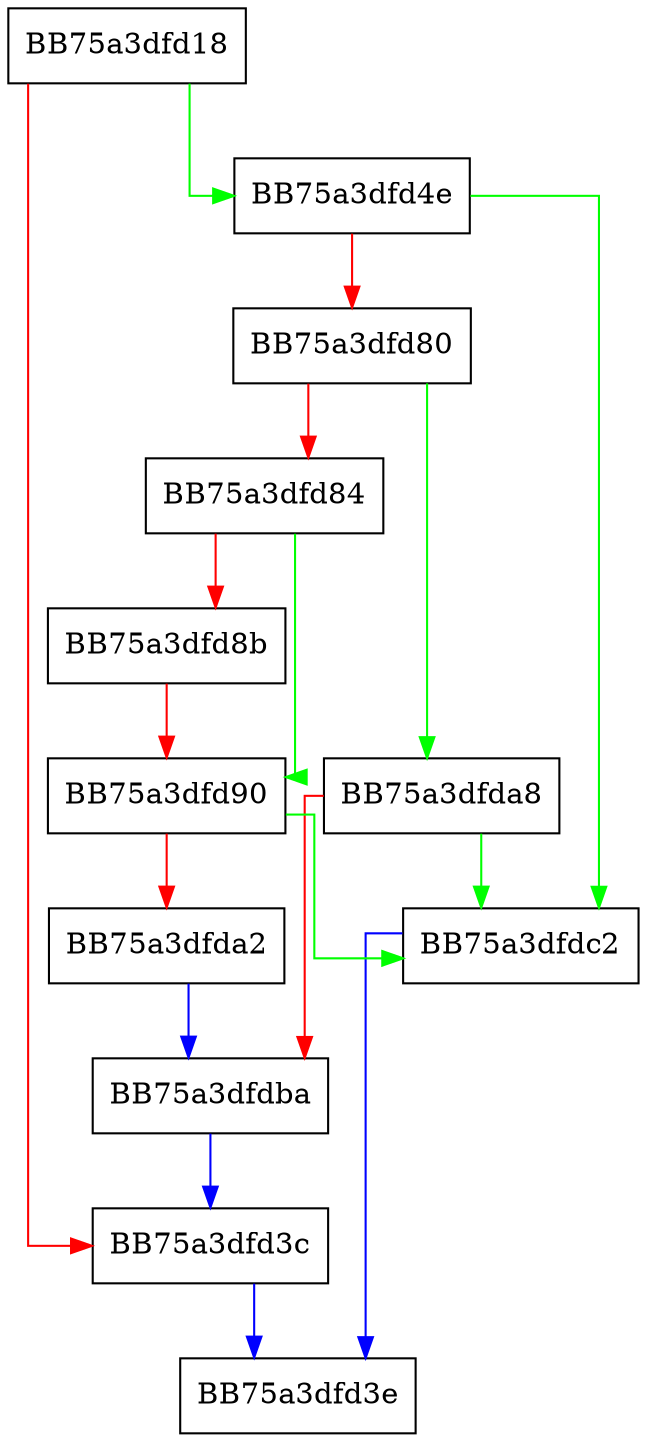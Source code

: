 digraph ReserveStorSize {
  node [shape="box"];
  graph [splines=ortho];
  BB75a3dfd18 -> BB75a3dfd4e [color="green"];
  BB75a3dfd18 -> BB75a3dfd3c [color="red"];
  BB75a3dfd3c -> BB75a3dfd3e [color="blue"];
  BB75a3dfd4e -> BB75a3dfdc2 [color="green"];
  BB75a3dfd4e -> BB75a3dfd80 [color="red"];
  BB75a3dfd80 -> BB75a3dfda8 [color="green"];
  BB75a3dfd80 -> BB75a3dfd84 [color="red"];
  BB75a3dfd84 -> BB75a3dfd90 [color="green"];
  BB75a3dfd84 -> BB75a3dfd8b [color="red"];
  BB75a3dfd8b -> BB75a3dfd90 [color="red"];
  BB75a3dfd90 -> BB75a3dfdc2 [color="green"];
  BB75a3dfd90 -> BB75a3dfda2 [color="red"];
  BB75a3dfda2 -> BB75a3dfdba [color="blue"];
  BB75a3dfda8 -> BB75a3dfdc2 [color="green"];
  BB75a3dfda8 -> BB75a3dfdba [color="red"];
  BB75a3dfdba -> BB75a3dfd3c [color="blue"];
  BB75a3dfdc2 -> BB75a3dfd3e [color="blue"];
}